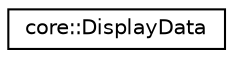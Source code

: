 digraph "Graphical Class Hierarchy"
{
  edge [fontname="Helvetica",fontsize="10",labelfontname="Helvetica",labelfontsize="10"];
  node [fontname="Helvetica",fontsize="10",shape=record];
  rankdir="LR";
  Node1 [label="core::DisplayData",height=0.2,width=0.4,color="black", fillcolor="white", style="filled",URL="$classcore_1_1_display_data.html",tooltip="data class for display configuration "];
}
